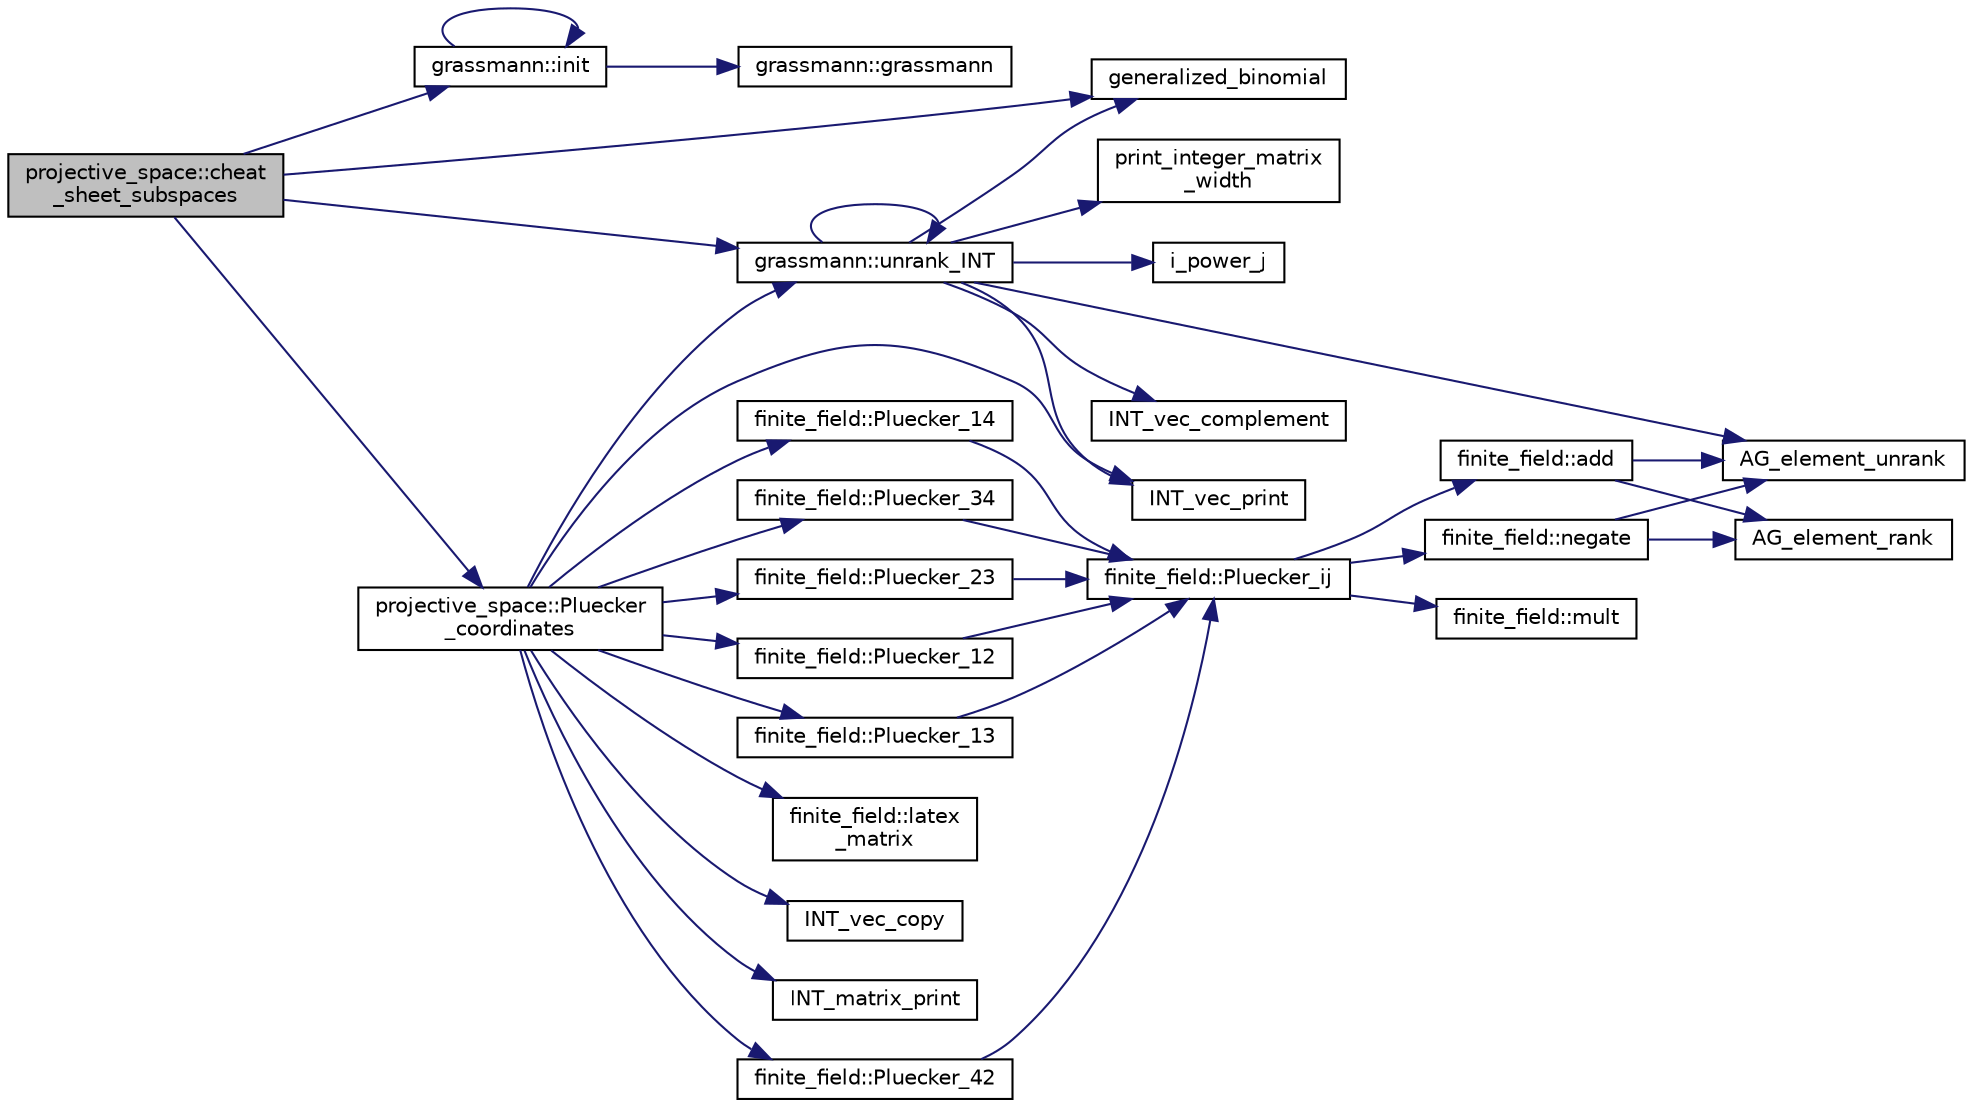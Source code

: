 digraph "projective_space::cheat_sheet_subspaces"
{
  edge [fontname="Helvetica",fontsize="10",labelfontname="Helvetica",labelfontsize="10"];
  node [fontname="Helvetica",fontsize="10",shape=record];
  rankdir="LR";
  Node117 [label="projective_space::cheat\l_sheet_subspaces",height=0.2,width=0.4,color="black", fillcolor="grey75", style="filled", fontcolor="black"];
  Node117 -> Node118 [color="midnightblue",fontsize="10",style="solid",fontname="Helvetica"];
  Node118 [label="grassmann::init",height=0.2,width=0.4,color="black", fillcolor="white", style="filled",URL="$df/d02/classgrassmann.html#a2e8cf7b9f203254493d7c2607c17d498"];
  Node118 -> Node119 [color="midnightblue",fontsize="10",style="solid",fontname="Helvetica"];
  Node119 [label="grassmann::grassmann",height=0.2,width=0.4,color="black", fillcolor="white", style="filled",URL="$df/d02/classgrassmann.html#a252a85d3b74eb4fbd5771f4152a5f272"];
  Node118 -> Node118 [color="midnightblue",fontsize="10",style="solid",fontname="Helvetica"];
  Node117 -> Node120 [color="midnightblue",fontsize="10",style="solid",fontname="Helvetica"];
  Node120 [label="generalized_binomial",height=0.2,width=0.4,color="black", fillcolor="white", style="filled",URL="$d2/d7c/combinatorics_8_c.html#a24762dc22e45175d18ec1ec1d2556ae8"];
  Node117 -> Node121 [color="midnightblue",fontsize="10",style="solid",fontname="Helvetica"];
  Node121 [label="grassmann::unrank_INT",height=0.2,width=0.4,color="black", fillcolor="white", style="filled",URL="$df/d02/classgrassmann.html#a32079405b95a6da2ba1420567d762d64"];
  Node121 -> Node120 [color="midnightblue",fontsize="10",style="solid",fontname="Helvetica"];
  Node121 -> Node122 [color="midnightblue",fontsize="10",style="solid",fontname="Helvetica"];
  Node122 [label="i_power_j",height=0.2,width=0.4,color="black", fillcolor="white", style="filled",URL="$de/dc5/algebra__and__number__theory_8h.html#a39b321523e8957d701618bb5cac542b5"];
  Node121 -> Node123 [color="midnightblue",fontsize="10",style="solid",fontname="Helvetica"];
  Node123 [label="AG_element_unrank",height=0.2,width=0.4,color="black", fillcolor="white", style="filled",URL="$d4/d67/geometry_8h.html#a4a33b86c87b2879b97cfa1327abe2885"];
  Node121 -> Node124 [color="midnightblue",fontsize="10",style="solid",fontname="Helvetica"];
  Node124 [label="INT_vec_print",height=0.2,width=0.4,color="black", fillcolor="white", style="filled",URL="$df/dbf/sajeeb_8_c.html#a79a5901af0b47dd0d694109543c027fe"];
  Node121 -> Node121 [color="midnightblue",fontsize="10",style="solid",fontname="Helvetica"];
  Node121 -> Node125 [color="midnightblue",fontsize="10",style="solid",fontname="Helvetica"];
  Node125 [label="INT_vec_complement",height=0.2,width=0.4,color="black", fillcolor="white", style="filled",URL="$d5/db4/io__and__os_8h.html#a2a0a724647575fcd3090c763985eb81a"];
  Node121 -> Node126 [color="midnightblue",fontsize="10",style="solid",fontname="Helvetica"];
  Node126 [label="print_integer_matrix\l_width",height=0.2,width=0.4,color="black", fillcolor="white", style="filled",URL="$d5/db4/io__and__os_8h.html#aa78f3e73fc2179251bd15adbcc31573f"];
  Node117 -> Node127 [color="midnightblue",fontsize="10",style="solid",fontname="Helvetica"];
  Node127 [label="projective_space::Pluecker\l_coordinates",height=0.2,width=0.4,color="black", fillcolor="white", style="filled",URL="$d2/d17/classprojective__space.html#a3de51df7c58c1f2575bdfbd383fb171e"];
  Node127 -> Node121 [color="midnightblue",fontsize="10",style="solid",fontname="Helvetica"];
  Node127 -> Node128 [color="midnightblue",fontsize="10",style="solid",fontname="Helvetica"];
  Node128 [label="finite_field::latex\l_matrix",height=0.2,width=0.4,color="black", fillcolor="white", style="filled",URL="$df/d5a/classfinite__field.html#a880ac4f2543d10420ee5f85b1eaf88d7"];
  Node127 -> Node129 [color="midnightblue",fontsize="10",style="solid",fontname="Helvetica"];
  Node129 [label="INT_vec_copy",height=0.2,width=0.4,color="black", fillcolor="white", style="filled",URL="$df/dbf/sajeeb_8_c.html#ac2d875e27e009af6ec04d17254d11075"];
  Node127 -> Node130 [color="midnightblue",fontsize="10",style="solid",fontname="Helvetica"];
  Node130 [label="INT_matrix_print",height=0.2,width=0.4,color="black", fillcolor="white", style="filled",URL="$d5/db4/io__and__os_8h.html#afd4180a24bef3a2b584668a4eaf607ff"];
  Node127 -> Node131 [color="midnightblue",fontsize="10",style="solid",fontname="Helvetica"];
  Node131 [label="finite_field::Pluecker_12",height=0.2,width=0.4,color="black", fillcolor="white", style="filled",URL="$df/d5a/classfinite__field.html#afd38a1b711e67996540c3a2ce60bef51"];
  Node131 -> Node132 [color="midnightblue",fontsize="10",style="solid",fontname="Helvetica"];
  Node132 [label="finite_field::Pluecker_ij",height=0.2,width=0.4,color="black", fillcolor="white", style="filled",URL="$df/d5a/classfinite__field.html#aeb4e6aa82e386465c546cf9514247fac"];
  Node132 -> Node133 [color="midnightblue",fontsize="10",style="solid",fontname="Helvetica"];
  Node133 [label="finite_field::add",height=0.2,width=0.4,color="black", fillcolor="white", style="filled",URL="$df/d5a/classfinite__field.html#a8f12328a27500f3c7be0c849ebbc9d14"];
  Node133 -> Node123 [color="midnightblue",fontsize="10",style="solid",fontname="Helvetica"];
  Node133 -> Node134 [color="midnightblue",fontsize="10",style="solid",fontname="Helvetica"];
  Node134 [label="AG_element_rank",height=0.2,width=0.4,color="black", fillcolor="white", style="filled",URL="$d4/d67/geometry_8h.html#ab2ac908d07dd8038fd996e26bdc75c17"];
  Node132 -> Node135 [color="midnightblue",fontsize="10",style="solid",fontname="Helvetica"];
  Node135 [label="finite_field::mult",height=0.2,width=0.4,color="black", fillcolor="white", style="filled",URL="$df/d5a/classfinite__field.html#a24fb5917aa6d4d656fd855b7f44a13b0"];
  Node132 -> Node136 [color="midnightblue",fontsize="10",style="solid",fontname="Helvetica"];
  Node136 [label="finite_field::negate",height=0.2,width=0.4,color="black", fillcolor="white", style="filled",URL="$df/d5a/classfinite__field.html#aa9d798298f25d4a9262b5bc5f1733e31"];
  Node136 -> Node123 [color="midnightblue",fontsize="10",style="solid",fontname="Helvetica"];
  Node136 -> Node134 [color="midnightblue",fontsize="10",style="solid",fontname="Helvetica"];
  Node127 -> Node137 [color="midnightblue",fontsize="10",style="solid",fontname="Helvetica"];
  Node137 [label="finite_field::Pluecker_34",height=0.2,width=0.4,color="black", fillcolor="white", style="filled",URL="$df/d5a/classfinite__field.html#ae1e05639dec98f431455e2f72072e798"];
  Node137 -> Node132 [color="midnightblue",fontsize="10",style="solid",fontname="Helvetica"];
  Node127 -> Node138 [color="midnightblue",fontsize="10",style="solid",fontname="Helvetica"];
  Node138 [label="finite_field::Pluecker_13",height=0.2,width=0.4,color="black", fillcolor="white", style="filled",URL="$df/d5a/classfinite__field.html#ac315ae04812702f13596c5494f018cb2"];
  Node138 -> Node132 [color="midnightblue",fontsize="10",style="solid",fontname="Helvetica"];
  Node127 -> Node139 [color="midnightblue",fontsize="10",style="solid",fontname="Helvetica"];
  Node139 [label="finite_field::Pluecker_42",height=0.2,width=0.4,color="black", fillcolor="white", style="filled",URL="$df/d5a/classfinite__field.html#a2b0513788b5ca050dac981030fb21c26"];
  Node139 -> Node132 [color="midnightblue",fontsize="10",style="solid",fontname="Helvetica"];
  Node127 -> Node140 [color="midnightblue",fontsize="10",style="solid",fontname="Helvetica"];
  Node140 [label="finite_field::Pluecker_14",height=0.2,width=0.4,color="black", fillcolor="white", style="filled",URL="$df/d5a/classfinite__field.html#a1e1ada67ca15c73f8ad629617ce95aa2"];
  Node140 -> Node132 [color="midnightblue",fontsize="10",style="solid",fontname="Helvetica"];
  Node127 -> Node141 [color="midnightblue",fontsize="10",style="solid",fontname="Helvetica"];
  Node141 [label="finite_field::Pluecker_23",height=0.2,width=0.4,color="black", fillcolor="white", style="filled",URL="$df/d5a/classfinite__field.html#a2e2db3bec375a4aff6fc4b04bd9df932"];
  Node141 -> Node132 [color="midnightblue",fontsize="10",style="solid",fontname="Helvetica"];
  Node127 -> Node124 [color="midnightblue",fontsize="10",style="solid",fontname="Helvetica"];
}
